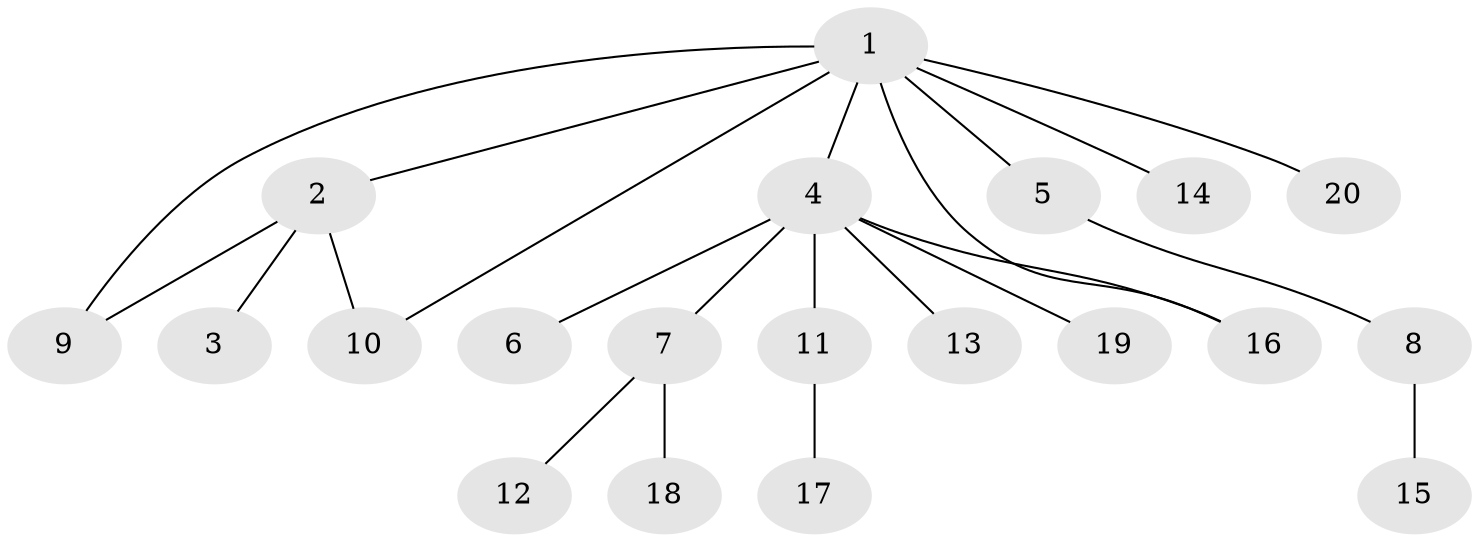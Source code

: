 // Generated by graph-tools (version 1.1) at 2025/46/02/15/25 05:46:28]
// undirected, 20 vertices, 22 edges
graph export_dot {
graph [start="1"]
  node [color=gray90,style=filled];
  1;
  2;
  3;
  4;
  5;
  6;
  7;
  8;
  9;
  10;
  11;
  12;
  13;
  14;
  15;
  16;
  17;
  18;
  19;
  20;
  1 -- 2;
  1 -- 4;
  1 -- 5;
  1 -- 9;
  1 -- 10;
  1 -- 14;
  1 -- 16;
  1 -- 20;
  2 -- 3;
  2 -- 9;
  2 -- 10;
  4 -- 6;
  4 -- 7;
  4 -- 11;
  4 -- 13;
  4 -- 16;
  4 -- 19;
  5 -- 8;
  7 -- 12;
  7 -- 18;
  8 -- 15;
  11 -- 17;
}
